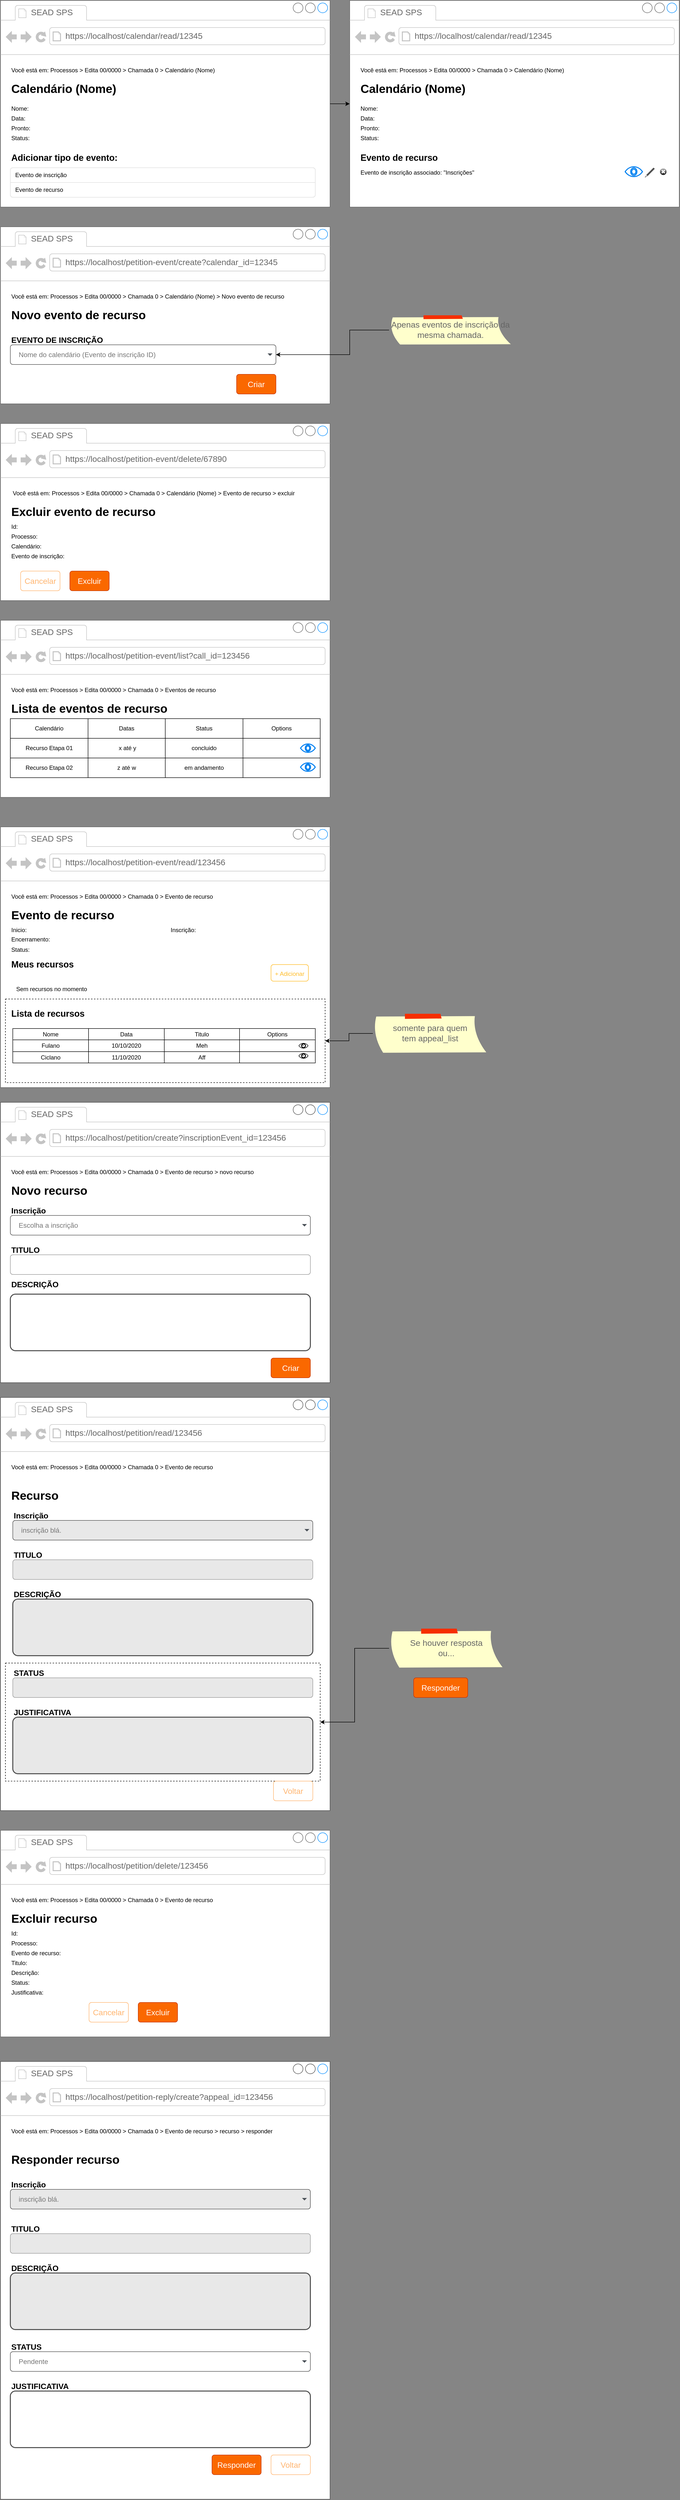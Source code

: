 <mxfile version="14.2.4" type="embed">
    <diagram id="xaqu7M64llhmUzALU_Qg" name="Page-1">
        <mxGraphModel dx="1352" dy="781" grid="1" gridSize="10" guides="1" tooltips="1" connect="1" arrows="1" fold="1" page="1" pageScale="1" pageWidth="827" pageHeight="1169" background="#858585" math="0" shadow="0">
            <root>
                <mxCell id="0"/>
                <mxCell id="1" parent="0"/>
                <mxCell id="K-W6jXl_5-GQBgab59d4-2" value="" style="strokeWidth=1;shadow=0;dashed=0;align=center;html=1;shape=mxgraph.mockup.containers.browserWindow;rSize=0;strokeColor=#666666;strokeColor2=#008cff;strokeColor3=#c4c4c4;mainText=,;recursiveResize=0;" parent="1" vertex="1">
                    <mxGeometry x="70" y="40" width="670" height="420" as="geometry"/>
                </mxCell>
                <mxCell id="K-W6jXl_5-GQBgab59d4-3" value="SEAD SPS" style="strokeWidth=1;shadow=0;dashed=0;align=center;html=1;shape=mxgraph.mockup.containers.anchor;fontSize=17;fontColor=#666666;align=left;" parent="K-W6jXl_5-GQBgab59d4-2" vertex="1">
                    <mxGeometry x="60" y="12" width="110" height="26" as="geometry"/>
                </mxCell>
                <mxCell id="K-W6jXl_5-GQBgab59d4-4" value="https://localhost/calendar/read/12345" style="strokeWidth=1;shadow=0;dashed=0;align=center;html=1;shape=mxgraph.mockup.containers.anchor;rSize=0;fontSize=17;fontColor=#666666;align=left;" parent="K-W6jXl_5-GQBgab59d4-2" vertex="1">
                    <mxGeometry x="130" y="60" width="250" height="26" as="geometry"/>
                </mxCell>
                <UserObject label="Você está em: Processos &amp;gt; Edita 00/0000 &amp;gt; Chamada 0 &amp;gt; Calendário (Nome)" placeholders="1" name="Variable" id="K-W6jXl_5-GQBgab59d4-27">
                    <mxCell style="text;html=1;strokeColor=none;fillColor=none;align=left;verticalAlign=middle;whiteSpace=wrap;overflow=hidden;" parent="K-W6jXl_5-GQBgab59d4-2" vertex="1">
                        <mxGeometry x="20" y="132" width="530" height="20" as="geometry"/>
                    </mxCell>
                </UserObject>
                <mxCell id="K-W6jXl_5-GQBgab59d4-28" style="edgeStyle=orthogonalEdgeStyle;rounded=0;orthogonalLoop=1;jettySize=auto;html=1;exitX=0.5;exitY=1;exitDx=0;exitDy=0;" parent="K-W6jXl_5-GQBgab59d4-2" source="K-W6jXl_5-GQBgab59d4-27" target="K-W6jXl_5-GQBgab59d4-27" edge="1">
                    <mxGeometry relative="1" as="geometry"/>
                </mxCell>
                <mxCell id="K-W6jXl_5-GQBgab59d4-33" value="Calendário (Nome)" style="text;strokeColor=none;fillColor=none;html=1;fontSize=24;fontStyle=1;verticalAlign=middle;align=left;" parent="K-W6jXl_5-GQBgab59d4-2" vertex="1">
                    <mxGeometry x="20" y="160" width="100" height="40" as="geometry"/>
                </mxCell>
                <mxCell id="K-W6jXl_5-GQBgab59d4-34" value="" style="group" parent="K-W6jXl_5-GQBgab59d4-2" vertex="1" connectable="0">
                    <mxGeometry x="20" y="210" width="530" height="80" as="geometry"/>
                </mxCell>
                <UserObject label="Nome:" placeholders="1" name="Variable" id="K-W6jXl_5-GQBgab59d4-29">
                    <mxCell style="text;html=1;strokeColor=none;fillColor=none;align=left;verticalAlign=middle;whiteSpace=wrap;overflow=hidden;" parent="K-W6jXl_5-GQBgab59d4-34" vertex="1">
                        <mxGeometry width="530" height="20" as="geometry"/>
                    </mxCell>
                </UserObject>
                <UserObject label="Data:" placeholders="1" name="Variable" id="K-W6jXl_5-GQBgab59d4-30">
                    <mxCell style="text;html=1;strokeColor=none;fillColor=none;align=left;verticalAlign=middle;whiteSpace=wrap;overflow=hidden;" parent="K-W6jXl_5-GQBgab59d4-34" vertex="1">
                        <mxGeometry y="20" width="530" height="20" as="geometry"/>
                    </mxCell>
                </UserObject>
                <UserObject label="Pronto:" placeholders="1" name="Variable" id="K-W6jXl_5-GQBgab59d4-31">
                    <mxCell style="text;html=1;strokeColor=none;fillColor=none;align=left;verticalAlign=middle;whiteSpace=wrap;overflow=hidden;" parent="K-W6jXl_5-GQBgab59d4-34" vertex="1">
                        <mxGeometry y="40" width="530" height="20" as="geometry"/>
                    </mxCell>
                </UserObject>
                <UserObject label="Status:" placeholders="1" name="Variable" id="K-W6jXl_5-GQBgab59d4-32">
                    <mxCell style="text;html=1;strokeColor=none;fillColor=none;align=left;verticalAlign=middle;whiteSpace=wrap;overflow=hidden;" parent="K-W6jXl_5-GQBgab59d4-34" vertex="1">
                        <mxGeometry y="60" width="530" height="20" as="geometry"/>
                    </mxCell>
                </UserObject>
                <mxCell id="K-W6jXl_5-GQBgab59d4-35" value="Adicionar tipo de evento:" style="text;strokeColor=none;fillColor=none;html=1;fontSize=18;fontStyle=1;verticalAlign=middle;align=left;" parent="K-W6jXl_5-GQBgab59d4-2" vertex="1">
                    <mxGeometry x="20" y="300" width="100" height="40" as="geometry"/>
                </mxCell>
                <mxCell id="K-W6jXl_5-GQBgab59d4-36" value="" style="html=1;shadow=0;dashed=0;shape=mxgraph.bootstrap.rrect;rSize=5;strokeColor=#DFDFDF;html=1;whiteSpace=wrap;fillColor=#FFFFFF;fontColor=#000000;align=left;" parent="K-W6jXl_5-GQBgab59d4-2" vertex="1">
                    <mxGeometry x="20" y="340" width="620" height="60" as="geometry"/>
                </mxCell>
                <mxCell id="K-W6jXl_5-GQBgab59d4-37" value="Evento de inscrição" style="strokeColor=inherit;fillColor=inherit;gradientColor=inherit;fontColor=inherit;html=1;shadow=0;dashed=0;shape=mxgraph.bootstrap.topButton;rSize=5;perimeter=none;whiteSpace=wrap;resizeWidth=1;align=left;spacing=10;" parent="K-W6jXl_5-GQBgab59d4-36" vertex="1">
                    <mxGeometry width="620" height="30" relative="1" as="geometry"/>
                </mxCell>
                <mxCell id="K-W6jXl_5-GQBgab59d4-39" value="Evento de recurso" style="strokeColor=inherit;fillColor=inherit;gradientColor=inherit;fontColor=inherit;html=1;shadow=0;dashed=0;shape=mxgraph.bootstrap.bottomButton;rSize=5;perimeter=none;whiteSpace=wrap;resizeWidth=1;resizeHeight=0;align=left;spacing=10;" parent="K-W6jXl_5-GQBgab59d4-36" vertex="1">
                    <mxGeometry y="1" width="620" height="30" relative="1" as="geometry">
                        <mxPoint y="-30" as="offset"/>
                    </mxGeometry>
                </mxCell>
                <mxCell id="K-W6jXl_5-GQBgab59d4-40" value="" style="strokeWidth=1;shadow=0;dashed=0;align=center;html=1;shape=mxgraph.mockup.containers.browserWindow;rSize=0;strokeColor=#666666;strokeColor2=#008cff;strokeColor3=#c4c4c4;mainText=,;recursiveResize=0;" parent="1" vertex="1">
                    <mxGeometry x="70" y="500" width="670" height="360" as="geometry"/>
                </mxCell>
                <mxCell id="K-W6jXl_5-GQBgab59d4-41" value="SEAD SPS" style="strokeWidth=1;shadow=0;dashed=0;align=center;html=1;shape=mxgraph.mockup.containers.anchor;fontSize=17;fontColor=#666666;align=left;" parent="K-W6jXl_5-GQBgab59d4-40" vertex="1">
                    <mxGeometry x="60" y="12" width="110" height="26" as="geometry"/>
                </mxCell>
                <mxCell id="K-W6jXl_5-GQBgab59d4-42" value="https://localhost/petition-event/create?calendar_id=12345" style="strokeWidth=1;shadow=0;dashed=0;align=center;html=1;shape=mxgraph.mockup.containers.anchor;rSize=0;fontSize=17;fontColor=#666666;align=left;" parent="K-W6jXl_5-GQBgab59d4-40" vertex="1">
                    <mxGeometry x="130" y="60" width="250" height="26" as="geometry"/>
                </mxCell>
                <UserObject label="Você está em: Processos &amp;gt; Edita 00/0000 &amp;gt; Chamada 0 &amp;gt; Calendário (Nome) &amp;gt; Novo evento de recurso" placeholders="1" name="Variable" id="K-W6jXl_5-GQBgab59d4-43">
                    <mxCell style="text;html=1;strokeColor=none;fillColor=none;align=left;verticalAlign=middle;whiteSpace=wrap;overflow=hidden;" parent="K-W6jXl_5-GQBgab59d4-40" vertex="1">
                        <mxGeometry x="20" y="132" width="570" height="20" as="geometry"/>
                    </mxCell>
                </UserObject>
                <mxCell id="K-W6jXl_5-GQBgab59d4-44" style="edgeStyle=orthogonalEdgeStyle;rounded=0;orthogonalLoop=1;jettySize=auto;html=1;exitX=0.5;exitY=1;exitDx=0;exitDy=0;" parent="K-W6jXl_5-GQBgab59d4-40" source="K-W6jXl_5-GQBgab59d4-43" target="K-W6jXl_5-GQBgab59d4-43" edge="1">
                    <mxGeometry relative="1" as="geometry"/>
                </mxCell>
                <mxCell id="K-W6jXl_5-GQBgab59d4-45" value="Novo evento de recurso" style="text;strokeColor=none;fillColor=none;html=1;fontSize=24;fontStyle=1;verticalAlign=middle;align=left;" parent="K-W6jXl_5-GQBgab59d4-40" vertex="1">
                    <mxGeometry x="20" y="160" width="100" height="40" as="geometry"/>
                </mxCell>
                <mxCell id="K-W6jXl_5-GQBgab59d4-57" value="Nome do calendário (Evento de inscrição ID)" style="html=1;shadow=0;dashed=0;shape=mxgraph.bootstrap.rrect;rSize=5;strokeColor=#505050;strokeWidth=1;fillColor=#ffffff;fontColor=#777777;whiteSpace=wrap;align=left;verticalAlign=middle;fontStyle=0;fontSize=14;spacingRight=0;spacing=17;" parent="K-W6jXl_5-GQBgab59d4-40" vertex="1">
                    <mxGeometry x="20" y="240" width="540" height="40" as="geometry"/>
                </mxCell>
                <mxCell id="K-W6jXl_5-GQBgab59d4-58" value="" style="shape=triangle;direction=south;fillColor=#495057;strokeColor=none;perimeter=none;" parent="K-W6jXl_5-GQBgab59d4-57" vertex="1">
                    <mxGeometry x="1" y="0.5" width="10" height="5" relative="1" as="geometry">
                        <mxPoint x="-17" y="-2.5" as="offset"/>
                    </mxGeometry>
                </mxCell>
                <mxCell id="K-W6jXl_5-GQBgab59d4-61" value="EVENTO DE INSCRIÇÃO" style="text;strokeColor=none;fillColor=none;html=1;fontSize=16;fontStyle=1;verticalAlign=middle;align=left;" parent="K-W6jXl_5-GQBgab59d4-40" vertex="1">
                    <mxGeometry x="20" y="210" width="100" height="40" as="geometry"/>
                </mxCell>
                <mxCell id="K-W6jXl_5-GQBgab59d4-62" value="Criar" style="html=1;shadow=0;dashed=0;shape=mxgraph.bootstrap.rrect;rSize=5;strokeColor=#C73500;strokeWidth=1;fillColor=#fa6800;fontColor=#ffffff;whiteSpace=wrap;align=center;verticalAlign=middle;spacingLeft=0;fontStyle=0;fontSize=16;spacing=5;" parent="K-W6jXl_5-GQBgab59d4-40" vertex="1">
                    <mxGeometry x="480" y="300" width="80" height="40" as="geometry"/>
                </mxCell>
                <mxCell id="K-W6jXl_5-GQBgab59d4-63" value="" style="strokeWidth=1;shadow=0;dashed=0;align=center;html=1;shape=mxgraph.mockup.containers.browserWindow;rSize=0;strokeColor=#666666;strokeColor2=#008cff;strokeColor3=#c4c4c4;mainText=,;recursiveResize=0;" parent="1" vertex="1">
                    <mxGeometry x="70" y="900" width="670" height="360" as="geometry"/>
                </mxCell>
                <mxCell id="K-W6jXl_5-GQBgab59d4-64" value="SEAD SPS" style="strokeWidth=1;shadow=0;dashed=0;align=center;html=1;shape=mxgraph.mockup.containers.anchor;fontSize=17;fontColor=#666666;align=left;" parent="K-W6jXl_5-GQBgab59d4-63" vertex="1">
                    <mxGeometry x="60" y="12" width="110" height="26" as="geometry"/>
                </mxCell>
                <mxCell id="K-W6jXl_5-GQBgab59d4-65" value="https://localhost/petition-event/delete/67890" style="strokeWidth=1;shadow=0;dashed=0;align=center;html=1;shape=mxgraph.mockup.containers.anchor;rSize=0;fontSize=17;fontColor=#666666;align=left;" parent="K-W6jXl_5-GQBgab59d4-63" vertex="1">
                    <mxGeometry x="130" y="60" width="250" height="26" as="geometry"/>
                </mxCell>
                <UserObject label="Você está em: Processos &amp;gt; Edita 00/0000 &amp;gt; Chamada 0 &amp;gt; Calendário (Nome) &amp;gt; Evento de recurso &amp;gt; excluir" placeholders="1" name="Variable" id="K-W6jXl_5-GQBgab59d4-66">
                    <mxCell style="text;html=1;strokeColor=none;fillColor=none;align=left;verticalAlign=middle;whiteSpace=wrap;overflow=hidden;" parent="K-W6jXl_5-GQBgab59d4-63" vertex="1">
                        <mxGeometry x="23" y="132" width="597" height="20" as="geometry"/>
                    </mxCell>
                </UserObject>
                <mxCell id="K-W6jXl_5-GQBgab59d4-67" style="edgeStyle=orthogonalEdgeStyle;rounded=0;orthogonalLoop=1;jettySize=auto;html=1;exitX=0.5;exitY=1;exitDx=0;exitDy=0;" parent="K-W6jXl_5-GQBgab59d4-63" source="K-W6jXl_5-GQBgab59d4-66" target="K-W6jXl_5-GQBgab59d4-66" edge="1">
                    <mxGeometry relative="1" as="geometry"/>
                </mxCell>
                <mxCell id="K-W6jXl_5-GQBgab59d4-68" value="Excluir evento de recurso" style="text;strokeColor=none;fillColor=none;html=1;fontSize=24;fontStyle=1;verticalAlign=middle;align=left;" parent="K-W6jXl_5-GQBgab59d4-63" vertex="1">
                    <mxGeometry x="20" y="160" width="100" height="40" as="geometry"/>
                </mxCell>
                <mxCell id="K-W6jXl_5-GQBgab59d4-72" value="Excluir" style="html=1;shadow=0;dashed=0;shape=mxgraph.bootstrap.rrect;rSize=5;strokeColor=#C73500;strokeWidth=1;fillColor=#fa6800;fontColor=#ffffff;whiteSpace=wrap;align=center;verticalAlign=middle;spacingLeft=0;fontStyle=0;fontSize=16;spacing=5;" parent="K-W6jXl_5-GQBgab59d4-63" vertex="1">
                    <mxGeometry x="141" y="300" width="80" height="40" as="geometry"/>
                </mxCell>
                <mxCell id="YiHwfi0G9mCTUkcACJLo-1" value="" style="group" parent="K-W6jXl_5-GQBgab59d4-63" vertex="1" connectable="0">
                    <mxGeometry x="20" y="200" width="530" height="80" as="geometry"/>
                </mxCell>
                <UserObject label="Id:" placeholders="1" name="Variable" id="YiHwfi0G9mCTUkcACJLo-2">
                    <mxCell style="text;html=1;strokeColor=none;fillColor=none;align=left;verticalAlign=middle;whiteSpace=wrap;overflow=hidden;" parent="YiHwfi0G9mCTUkcACJLo-1" vertex="1">
                        <mxGeometry width="530" height="20" as="geometry"/>
                    </mxCell>
                </UserObject>
                <UserObject label="Processo:" placeholders="1" name="Variable" id="YiHwfi0G9mCTUkcACJLo-3">
                    <mxCell style="text;html=1;strokeColor=none;fillColor=none;align=left;verticalAlign=middle;whiteSpace=wrap;overflow=hidden;" parent="YiHwfi0G9mCTUkcACJLo-1" vertex="1">
                        <mxGeometry y="20" width="530" height="20" as="geometry"/>
                    </mxCell>
                </UserObject>
                <UserObject label="Calendário:" placeholders="1" name="Variable" id="YiHwfi0G9mCTUkcACJLo-4">
                    <mxCell style="text;html=1;strokeColor=none;fillColor=none;align=left;verticalAlign=middle;whiteSpace=wrap;overflow=hidden;" parent="YiHwfi0G9mCTUkcACJLo-1" vertex="1">
                        <mxGeometry y="40" width="530" height="20" as="geometry"/>
                    </mxCell>
                </UserObject>
                <UserObject label="Evento de inscrição:" placeholders="1" name="Variable" id="YiHwfi0G9mCTUkcACJLo-5">
                    <mxCell style="text;html=1;strokeColor=none;fillColor=none;align=left;verticalAlign=middle;whiteSpace=wrap;overflow=hidden;" parent="YiHwfi0G9mCTUkcACJLo-1" vertex="1">
                        <mxGeometry y="60" width="530" height="20" as="geometry"/>
                    </mxCell>
                </UserObject>
                <mxCell id="YiHwfi0G9mCTUkcACJLo-7" value="&lt;font color=&quot;#ffb570&quot;&gt;Cancelar&lt;/font&gt;" style="html=1;shadow=0;dashed=0;shape=mxgraph.bootstrap.rrect;rSize=5;strokeWidth=1;fillColor=none;fontColor=#DB2843;whiteSpace=wrap;align=center;verticalAlign=middle;spacingLeft=0;fontStyle=0;fontSize=16;spacing=5;strokeColor=#FFB570;" parent="K-W6jXl_5-GQBgab59d4-63" vertex="1">
                    <mxGeometry x="41" y="300" width="80" height="40" as="geometry"/>
                </mxCell>
                <mxCell id="YiHwfi0G9mCTUkcACJLo-8" value="" style="strokeWidth=1;shadow=0;dashed=0;align=center;html=1;shape=mxgraph.mockup.containers.browserWindow;rSize=0;strokeColor=#666666;strokeColor2=#008cff;strokeColor3=#c4c4c4;mainText=,;recursiveResize=0;" parent="1" vertex="1">
                    <mxGeometry x="70" y="1300" width="670" height="360" as="geometry"/>
                </mxCell>
                <mxCell id="YiHwfi0G9mCTUkcACJLo-9" value="SEAD SPS" style="strokeWidth=1;shadow=0;dashed=0;align=center;html=1;shape=mxgraph.mockup.containers.anchor;fontSize=17;fontColor=#666666;align=left;" parent="YiHwfi0G9mCTUkcACJLo-8" vertex="1">
                    <mxGeometry x="60" y="12" width="110" height="26" as="geometry"/>
                </mxCell>
                <mxCell id="YiHwfi0G9mCTUkcACJLo-10" value="https://localhost/petition-event/list?call_id=123456" style="strokeWidth=1;shadow=0;dashed=0;align=center;html=1;shape=mxgraph.mockup.containers.anchor;rSize=0;fontSize=17;fontColor=#666666;align=left;" parent="YiHwfi0G9mCTUkcACJLo-8" vertex="1">
                    <mxGeometry x="130" y="60" width="250" height="26" as="geometry"/>
                </mxCell>
                <UserObject label="Você está em: Processos &amp;gt; Edita 00/0000 &amp;gt; Chamada 0 &amp;gt; Eventos de recurso" placeholders="1" name="Variable" id="YiHwfi0G9mCTUkcACJLo-11">
                    <mxCell style="text;html=1;strokeColor=none;fillColor=none;align=left;verticalAlign=middle;whiteSpace=wrap;overflow=hidden;" parent="YiHwfi0G9mCTUkcACJLo-8" vertex="1">
                        <mxGeometry x="20" y="132" width="530" height="20" as="geometry"/>
                    </mxCell>
                </UserObject>
                <mxCell id="YiHwfi0G9mCTUkcACJLo-12" style="edgeStyle=orthogonalEdgeStyle;rounded=0;orthogonalLoop=1;jettySize=auto;html=1;exitX=0.5;exitY=1;exitDx=0;exitDy=0;" parent="YiHwfi0G9mCTUkcACJLo-8" source="YiHwfi0G9mCTUkcACJLo-11" target="YiHwfi0G9mCTUkcACJLo-11" edge="1">
                    <mxGeometry relative="1" as="geometry"/>
                </mxCell>
                <mxCell id="YiHwfi0G9mCTUkcACJLo-13" value="Lista de eventos de recurso" style="text;strokeColor=none;fillColor=none;html=1;fontSize=24;fontStyle=1;verticalAlign=middle;align=left;" parent="YiHwfi0G9mCTUkcACJLo-8" vertex="1">
                    <mxGeometry x="20" y="160" width="100" height="40" as="geometry"/>
                </mxCell>
                <mxCell id="XxeCC5pC4PV6zOJk-9q2-3" value="" style="shape=table;html=1;whiteSpace=wrap;startSize=0;container=1;collapsible=0;childLayout=tableLayout;rounded=0;" parent="YiHwfi0G9mCTUkcACJLo-8" vertex="1">
                    <mxGeometry x="20" y="200" width="630" height="120" as="geometry"/>
                </mxCell>
                <mxCell id="XxeCC5pC4PV6zOJk-9q2-4" value="" style="shape=partialRectangle;html=1;whiteSpace=wrap;collapsible=0;dropTarget=0;pointerEvents=0;fillColor=none;top=0;left=0;bottom=0;right=0;points=[[0,0.5],[1,0.5]];portConstraint=eastwest;" parent="XxeCC5pC4PV6zOJk-9q2-3" vertex="1">
                    <mxGeometry width="630" height="40" as="geometry"/>
                </mxCell>
                <mxCell id="XxeCC5pC4PV6zOJk-9q2-5" value="Calendário" style="shape=partialRectangle;html=1;whiteSpace=wrap;connectable=0;fillColor=none;top=0;left=0;bottom=0;right=0;overflow=hidden;" parent="XxeCC5pC4PV6zOJk-9q2-4" vertex="1">
                    <mxGeometry width="158" height="40" as="geometry"/>
                </mxCell>
                <mxCell id="XxeCC5pC4PV6zOJk-9q2-6" value="Datas" style="shape=partialRectangle;html=1;whiteSpace=wrap;connectable=0;fillColor=none;top=0;left=0;bottom=0;right=0;overflow=hidden;" parent="XxeCC5pC4PV6zOJk-9q2-4" vertex="1">
                    <mxGeometry x="158" width="157" height="40" as="geometry"/>
                </mxCell>
                <mxCell id="XxeCC5pC4PV6zOJk-9q2-7" value="Status" style="shape=partialRectangle;html=1;whiteSpace=wrap;connectable=0;fillColor=none;top=0;left=0;bottom=0;right=0;overflow=hidden;" parent="XxeCC5pC4PV6zOJk-9q2-4" vertex="1">
                    <mxGeometry x="315" width="158" height="40" as="geometry"/>
                </mxCell>
                <mxCell id="XxeCC5pC4PV6zOJk-9q2-16" value="Options" style="shape=partialRectangle;html=1;whiteSpace=wrap;connectable=0;fillColor=none;top=0;left=0;bottom=0;right=0;overflow=hidden;" parent="XxeCC5pC4PV6zOJk-9q2-4" vertex="1">
                    <mxGeometry x="473" width="157" height="40" as="geometry"/>
                </mxCell>
                <mxCell id="XxeCC5pC4PV6zOJk-9q2-8" value="" style="shape=partialRectangle;html=1;whiteSpace=wrap;collapsible=0;dropTarget=0;pointerEvents=0;fillColor=none;top=0;left=0;bottom=0;right=0;points=[[0,0.5],[1,0.5]];portConstraint=eastwest;" parent="XxeCC5pC4PV6zOJk-9q2-3" vertex="1">
                    <mxGeometry y="40" width="630" height="40" as="geometry"/>
                </mxCell>
                <mxCell id="XxeCC5pC4PV6zOJk-9q2-9" value="Recurso Etapa 01" style="shape=partialRectangle;html=1;whiteSpace=wrap;connectable=0;fillColor=none;top=0;left=0;bottom=0;right=0;overflow=hidden;" parent="XxeCC5pC4PV6zOJk-9q2-8" vertex="1">
                    <mxGeometry width="158" height="40" as="geometry"/>
                </mxCell>
                <mxCell id="XxeCC5pC4PV6zOJk-9q2-10" value="&amp;nbsp;x até y" style="shape=partialRectangle;html=1;whiteSpace=wrap;connectable=0;fillColor=none;top=0;left=0;bottom=0;right=0;overflow=hidden;" parent="XxeCC5pC4PV6zOJk-9q2-8" vertex="1">
                    <mxGeometry x="158" width="157" height="40" as="geometry"/>
                </mxCell>
                <mxCell id="XxeCC5pC4PV6zOJk-9q2-11" value="concluido" style="shape=partialRectangle;html=1;whiteSpace=wrap;connectable=0;fillColor=none;top=0;left=0;bottom=0;right=0;overflow=hidden;" parent="XxeCC5pC4PV6zOJk-9q2-8" vertex="1">
                    <mxGeometry x="315" width="158" height="40" as="geometry"/>
                </mxCell>
                <mxCell id="XxeCC5pC4PV6zOJk-9q2-17" style="shape=partialRectangle;html=1;whiteSpace=wrap;connectable=0;fillColor=none;top=0;left=0;bottom=0;right=0;overflow=hidden;" parent="XxeCC5pC4PV6zOJk-9q2-8" vertex="1">
                    <mxGeometry x="473" width="157" height="40" as="geometry"/>
                </mxCell>
                <mxCell id="XxeCC5pC4PV6zOJk-9q2-12" value="" style="shape=partialRectangle;html=1;whiteSpace=wrap;collapsible=0;dropTarget=0;pointerEvents=0;fillColor=none;top=0;left=0;bottom=0;right=0;points=[[0,0.5],[1,0.5]];portConstraint=eastwest;" parent="XxeCC5pC4PV6zOJk-9q2-3" vertex="1">
                    <mxGeometry y="80" width="630" height="40" as="geometry"/>
                </mxCell>
                <mxCell id="XxeCC5pC4PV6zOJk-9q2-13" value="Recurso Etapa 02" style="shape=partialRectangle;html=1;whiteSpace=wrap;connectable=0;fillColor=none;top=0;left=0;bottom=0;right=0;overflow=hidden;" parent="XxeCC5pC4PV6zOJk-9q2-12" vertex="1">
                    <mxGeometry width="158" height="40" as="geometry"/>
                </mxCell>
                <mxCell id="XxeCC5pC4PV6zOJk-9q2-14" value="z até w" style="shape=partialRectangle;html=1;whiteSpace=wrap;connectable=0;fillColor=none;top=0;left=0;bottom=0;right=0;overflow=hidden;" parent="XxeCC5pC4PV6zOJk-9q2-12" vertex="1">
                    <mxGeometry x="158" width="157" height="40" as="geometry"/>
                </mxCell>
                <mxCell id="XxeCC5pC4PV6zOJk-9q2-15" value="em andamento" style="shape=partialRectangle;html=1;whiteSpace=wrap;connectable=0;fillColor=none;top=0;left=0;bottom=0;right=0;overflow=hidden;" parent="XxeCC5pC4PV6zOJk-9q2-12" vertex="1">
                    <mxGeometry x="315" width="158" height="40" as="geometry"/>
                </mxCell>
                <mxCell id="XxeCC5pC4PV6zOJk-9q2-18" style="shape=partialRectangle;html=1;whiteSpace=wrap;connectable=0;fillColor=none;top=0;left=0;bottom=0;right=0;overflow=hidden;" parent="XxeCC5pC4PV6zOJk-9q2-12" vertex="1">
                    <mxGeometry x="473" width="157" height="40" as="geometry"/>
                </mxCell>
                <mxCell id="XxeCC5pC4PV6zOJk-9q2-23" value="" style="html=1;verticalLabelPosition=bottom;align=center;labelBackgroundColor=#ffffff;verticalAlign=top;strokeWidth=2;strokeColor=#0080F0;shadow=0;dashed=0;shape=mxgraph.ios7.icons.eye;rounded=0;" parent="YiHwfi0G9mCTUkcACJLo-8" vertex="1">
                    <mxGeometry x="610" y="251.47" width="30" height="17.05" as="geometry"/>
                </mxCell>
                <mxCell id="XxeCC5pC4PV6zOJk-9q2-25" value="" style="html=1;verticalLabelPosition=bottom;align=center;labelBackgroundColor=#ffffff;verticalAlign=top;strokeWidth=2;strokeColor=#0080F0;shadow=0;dashed=0;shape=mxgraph.ios7.icons.eye;rounded=0;" parent="YiHwfi0G9mCTUkcACJLo-8" vertex="1">
                    <mxGeometry x="610" y="290" width="30" height="17.05" as="geometry"/>
                </mxCell>
                <mxCell id="YiHwfi0G9mCTUkcACJLo-21" value="" style="strokeWidth=1;shadow=0;dashed=0;align=center;html=1;shape=mxgraph.mockup.containers.browserWindow;rSize=0;strokeColor=#666666;strokeColor2=#008cff;strokeColor3=#c4c4c4;mainText=,;recursiveResize=0;" parent="1" vertex="1">
                    <mxGeometry x="70" y="1720" width="670" height="530" as="geometry"/>
                </mxCell>
                <mxCell id="YiHwfi0G9mCTUkcACJLo-22" value="SEAD SPS" style="strokeWidth=1;shadow=0;dashed=0;align=center;html=1;shape=mxgraph.mockup.containers.anchor;fontSize=17;fontColor=#666666;align=left;" parent="YiHwfi0G9mCTUkcACJLo-21" vertex="1">
                    <mxGeometry x="60" y="12" width="110" height="26" as="geometry"/>
                </mxCell>
                <mxCell id="YiHwfi0G9mCTUkcACJLo-23" value="https://localhost/petition-event/read/123456" style="strokeWidth=1;shadow=0;dashed=0;align=center;html=1;shape=mxgraph.mockup.containers.anchor;rSize=0;fontSize=17;fontColor=#666666;align=left;" parent="YiHwfi0G9mCTUkcACJLo-21" vertex="1">
                    <mxGeometry x="130" y="60" width="250" height="26" as="geometry"/>
                </mxCell>
                <UserObject label="Você está em: Processos &amp;gt; Edita 00/0000 &amp;gt; Chamada 0 &amp;gt; Evento de recurso" placeholders="1" name="Variable" id="YiHwfi0G9mCTUkcACJLo-24">
                    <mxCell style="text;html=1;strokeColor=none;fillColor=none;align=left;verticalAlign=middle;whiteSpace=wrap;overflow=hidden;" parent="YiHwfi0G9mCTUkcACJLo-21" vertex="1">
                        <mxGeometry x="20" y="132" width="530" height="20" as="geometry"/>
                    </mxCell>
                </UserObject>
                <mxCell id="YiHwfi0G9mCTUkcACJLo-25" style="edgeStyle=orthogonalEdgeStyle;rounded=0;orthogonalLoop=1;jettySize=auto;html=1;exitX=0.5;exitY=1;exitDx=0;exitDy=0;" parent="YiHwfi0G9mCTUkcACJLo-21" source="YiHwfi0G9mCTUkcACJLo-24" target="YiHwfi0G9mCTUkcACJLo-24" edge="1">
                    <mxGeometry relative="1" as="geometry"/>
                </mxCell>
                <mxCell id="YiHwfi0G9mCTUkcACJLo-26" value="Evento de recurso" style="text;strokeColor=none;fillColor=none;html=1;fontSize=24;fontStyle=1;verticalAlign=middle;align=left;" parent="YiHwfi0G9mCTUkcACJLo-21" vertex="1">
                    <mxGeometry x="20" y="160" width="100" height="40" as="geometry"/>
                </mxCell>
                <mxCell id="XxeCC5pC4PV6zOJk-9q2-44" value="" style="group" parent="YiHwfi0G9mCTUkcACJLo-21" vertex="1" connectable="0">
                    <mxGeometry x="20" y="200" width="310" height="80" as="geometry"/>
                </mxCell>
                <UserObject label="Inicio:" placeholders="1" name="Variable" id="XxeCC5pC4PV6zOJk-9q2-45">
                    <mxCell style="text;html=1;strokeColor=none;fillColor=none;align=left;verticalAlign=middle;whiteSpace=wrap;overflow=hidden;" parent="XxeCC5pC4PV6zOJk-9q2-44" vertex="1">
                        <mxGeometry width="310" height="20" as="geometry"/>
                    </mxCell>
                </UserObject>
                <UserObject label="Encerramento:" placeholders="1" name="Variable" id="XxeCC5pC4PV6zOJk-9q2-46">
                    <mxCell style="text;html=1;strokeColor=none;fillColor=none;align=left;verticalAlign=middle;whiteSpace=wrap;overflow=hidden;" parent="XxeCC5pC4PV6zOJk-9q2-44" vertex="1">
                        <mxGeometry y="19" width="310" height="20" as="geometry"/>
                    </mxCell>
                </UserObject>
                <UserObject label="Status:" placeholders="1" name="Variable" id="XxeCC5pC4PV6zOJk-9q2-47">
                    <mxCell style="text;html=1;strokeColor=none;fillColor=none;align=left;verticalAlign=middle;whiteSpace=wrap;overflow=hidden;" parent="XxeCC5pC4PV6zOJk-9q2-44" vertex="1">
                        <mxGeometry y="40" width="310" height="20" as="geometry"/>
                    </mxCell>
                </UserObject>
                <mxCell id="XxeCC5pC4PV6zOJk-9q2-49" value="" style="group" parent="YiHwfi0G9mCTUkcACJLo-21" vertex="1" connectable="0">
                    <mxGeometry x="344" y="200" width="310" height="80" as="geometry"/>
                </mxCell>
                <UserObject label="Inscrição:" placeholders="1" name="Variable" id="XxeCC5pC4PV6zOJk-9q2-50">
                    <mxCell style="text;html=1;strokeColor=none;fillColor=none;align=left;verticalAlign=middle;whiteSpace=wrap;overflow=hidden;" parent="XxeCC5pC4PV6zOJk-9q2-49" vertex="1">
                        <mxGeometry width="310" height="20" as="geometry"/>
                    </mxCell>
                </UserObject>
                <mxCell id="XxeCC5pC4PV6zOJk-9q2-53" value="Meus recursos" style="text;strokeColor=none;fillColor=none;html=1;fontSize=18;fontStyle=1;verticalAlign=middle;align=left;" parent="YiHwfi0G9mCTUkcACJLo-21" vertex="1">
                    <mxGeometry x="20" y="260" width="100" height="40" as="geometry"/>
                </mxCell>
                <mxCell id="XxeCC5pC4PV6zOJk-9q2-54" value="Lista de recursos" style="text;strokeColor=none;fillColor=none;html=1;fontSize=18;fontStyle=1;verticalAlign=middle;align=left;" parent="YiHwfi0G9mCTUkcACJLo-21" vertex="1">
                    <mxGeometry x="20" y="360" width="100" height="40" as="geometry"/>
                </mxCell>
                <mxCell id="XxeCC5pC4PV6zOJk-9q2-55" value="&lt;font style=&quot;font-size: 12px&quot;&gt;+ Adicionar&lt;/font&gt;" style="html=1;shadow=0;dashed=0;shape=mxgraph.bootstrap.rrect;rSize=5;strokeColor=#FFBC26;strokeWidth=1;fillColor=none;fontColor=#FFBC26;whiteSpace=wrap;align=center;verticalAlign=middle;spacingLeft=0;fontStyle=0;fontSize=16;spacing=5;rounded=0;aspect=fixed;" parent="YiHwfi0G9mCTUkcACJLo-21" vertex="1">
                    <mxGeometry x="550" y="280" width="76" height="33.77" as="geometry"/>
                </mxCell>
                <UserObject label="Sem recursos no momento" placeholders="1" name="Variable" id="XxeCC5pC4PV6zOJk-9q2-74">
                    <mxCell style="text;html=1;strokeColor=none;fillColor=none;align=left;verticalAlign=middle;whiteSpace=wrap;overflow=hidden;" parent="YiHwfi0G9mCTUkcACJLo-21" vertex="1">
                        <mxGeometry x="30" y="320" width="530" height="20" as="geometry"/>
                    </mxCell>
                </UserObject>
                <mxCell id="XxeCC5pC4PV6zOJk-9q2-76" value="" style="rounded=0;whiteSpace=wrap;html=1;fillColor=none;dashed=1;" parent="YiHwfi0G9mCTUkcACJLo-21" vertex="1">
                    <mxGeometry x="10" y="350" width="650" height="170" as="geometry"/>
                </mxCell>
                <mxCell id="XxeCC5pC4PV6zOJk-9q2-80" value="" style="shape=table;html=1;whiteSpace=wrap;startSize=0;container=1;collapsible=0;childLayout=tableLayout;rounded=0;fillColor=none;align=left;" parent="YiHwfi0G9mCTUkcACJLo-21" vertex="1">
                    <mxGeometry x="25" y="410" width="615" height="70" as="geometry"/>
                </mxCell>
                <mxCell id="XxeCC5pC4PV6zOJk-9q2-81" value="" style="shape=partialRectangle;html=1;whiteSpace=wrap;collapsible=0;dropTarget=0;pointerEvents=0;fillColor=none;top=0;left=0;bottom=0;right=0;points=[[0,0.5],[1,0.5]];portConstraint=eastwest;" parent="XxeCC5pC4PV6zOJk-9q2-80" vertex="1">
                    <mxGeometry width="615" height="23" as="geometry"/>
                </mxCell>
                <mxCell id="XxeCC5pC4PV6zOJk-9q2-82" value="Nome" style="shape=partialRectangle;html=1;whiteSpace=wrap;connectable=0;fillColor=none;top=0;left=0;bottom=0;right=0;overflow=hidden;" parent="XxeCC5pC4PV6zOJk-9q2-81" vertex="1">
                    <mxGeometry width="154" height="23" as="geometry"/>
                </mxCell>
                <mxCell id="XxeCC5pC4PV6zOJk-9q2-83" value="Data" style="shape=partialRectangle;html=1;whiteSpace=wrap;connectable=0;fillColor=none;top=0;left=0;bottom=0;right=0;overflow=hidden;" parent="XxeCC5pC4PV6zOJk-9q2-81" vertex="1">
                    <mxGeometry x="154" width="154" height="23" as="geometry"/>
                </mxCell>
                <mxCell id="XxeCC5pC4PV6zOJk-9q2-84" value="Titulo" style="shape=partialRectangle;html=1;whiteSpace=wrap;connectable=0;fillColor=none;top=0;left=0;bottom=0;right=0;overflow=hidden;" parent="XxeCC5pC4PV6zOJk-9q2-81" vertex="1">
                    <mxGeometry x="308" width="153" height="23" as="geometry"/>
                </mxCell>
                <mxCell id="XxeCC5pC4PV6zOJk-9q2-93" value="Options" style="shape=partialRectangle;html=1;whiteSpace=wrap;connectable=0;fillColor=none;top=0;left=0;bottom=0;right=0;overflow=hidden;" parent="XxeCC5pC4PV6zOJk-9q2-81" vertex="1">
                    <mxGeometry x="461" width="154" height="23" as="geometry"/>
                </mxCell>
                <mxCell id="XxeCC5pC4PV6zOJk-9q2-85" value="" style="shape=partialRectangle;html=1;whiteSpace=wrap;collapsible=0;dropTarget=0;pointerEvents=0;fillColor=none;top=0;left=0;bottom=0;right=0;points=[[0,0.5],[1,0.5]];portConstraint=eastwest;" parent="XxeCC5pC4PV6zOJk-9q2-80" vertex="1">
                    <mxGeometry y="23" width="615" height="24" as="geometry"/>
                </mxCell>
                <mxCell id="XxeCC5pC4PV6zOJk-9q2-86" value="Fulano" style="shape=partialRectangle;html=1;whiteSpace=wrap;connectable=0;fillColor=none;top=0;left=0;bottom=0;right=0;overflow=hidden;" parent="XxeCC5pC4PV6zOJk-9q2-85" vertex="1">
                    <mxGeometry width="154" height="24" as="geometry"/>
                </mxCell>
                <mxCell id="XxeCC5pC4PV6zOJk-9q2-87" value="10/10/2020" style="shape=partialRectangle;html=1;whiteSpace=wrap;connectable=0;fillColor=none;top=0;left=0;bottom=0;right=0;overflow=hidden;" parent="XxeCC5pC4PV6zOJk-9q2-85" vertex="1">
                    <mxGeometry x="154" width="154" height="24" as="geometry"/>
                </mxCell>
                <mxCell id="XxeCC5pC4PV6zOJk-9q2-88" value="Meh" style="shape=partialRectangle;html=1;whiteSpace=wrap;connectable=0;fillColor=none;top=0;left=0;bottom=0;right=0;overflow=hidden;" parent="XxeCC5pC4PV6zOJk-9q2-85" vertex="1">
                    <mxGeometry x="308" width="153" height="24" as="geometry"/>
                </mxCell>
                <mxCell id="XxeCC5pC4PV6zOJk-9q2-94" style="shape=partialRectangle;html=1;whiteSpace=wrap;connectable=0;fillColor=none;top=0;left=0;bottom=0;right=0;overflow=hidden;" parent="XxeCC5pC4PV6zOJk-9q2-85" vertex="1">
                    <mxGeometry x="461" width="154" height="24" as="geometry"/>
                </mxCell>
                <mxCell id="XxeCC5pC4PV6zOJk-9q2-89" value="" style="shape=partialRectangle;html=1;whiteSpace=wrap;collapsible=0;dropTarget=0;pointerEvents=0;fillColor=none;top=0;left=0;bottom=0;right=0;points=[[0,0.5],[1,0.5]];portConstraint=eastwest;" parent="XxeCC5pC4PV6zOJk-9q2-80" vertex="1">
                    <mxGeometry y="47" width="615" height="23" as="geometry"/>
                </mxCell>
                <mxCell id="XxeCC5pC4PV6zOJk-9q2-90" value="Ciclano" style="shape=partialRectangle;html=1;whiteSpace=wrap;connectable=0;fillColor=none;top=0;left=0;bottom=0;right=0;overflow=hidden;" parent="XxeCC5pC4PV6zOJk-9q2-89" vertex="1">
                    <mxGeometry width="154" height="23" as="geometry"/>
                </mxCell>
                <mxCell id="XxeCC5pC4PV6zOJk-9q2-91" value="11/10/2020" style="shape=partialRectangle;html=1;whiteSpace=wrap;connectable=0;fillColor=none;top=0;left=0;bottom=0;right=0;overflow=hidden;" parent="XxeCC5pC4PV6zOJk-9q2-89" vertex="1">
                    <mxGeometry x="154" width="154" height="23" as="geometry"/>
                </mxCell>
                <mxCell id="XxeCC5pC4PV6zOJk-9q2-92" value="Aff" style="shape=partialRectangle;html=1;whiteSpace=wrap;connectable=0;fillColor=none;top=0;left=0;bottom=0;right=0;overflow=hidden;" parent="XxeCC5pC4PV6zOJk-9q2-89" vertex="1">
                    <mxGeometry x="308" width="153" height="23" as="geometry"/>
                </mxCell>
                <mxCell id="XxeCC5pC4PV6zOJk-9q2-95" style="shape=partialRectangle;html=1;whiteSpace=wrap;connectable=0;fillColor=none;top=0;left=0;bottom=0;right=0;overflow=hidden;" parent="XxeCC5pC4PV6zOJk-9q2-89" vertex="1">
                    <mxGeometry x="461" width="154" height="23" as="geometry"/>
                </mxCell>
                <mxCell id="XxeCC5pC4PV6zOJk-9q2-98" value="" style="shape=mxgraph.signs.healthcare.eye;html=1;pointerEvents=1;fillColor=#000000;strokeColor=none;verticalLabelPosition=bottom;verticalAlign=top;align=center;rounded=0;aspect=fixed;" parent="YiHwfi0G9mCTUkcACJLo-21" vertex="1">
                    <mxGeometry x="606" y="439.44" width="20" height="11.12" as="geometry"/>
                </mxCell>
                <mxCell id="XxeCC5pC4PV6zOJk-9q2-100" value="" style="shape=mxgraph.signs.healthcare.eye;html=1;pointerEvents=1;fillColor=#000000;strokeColor=none;verticalLabelPosition=bottom;verticalAlign=top;align=center;rounded=0;aspect=fixed;" parent="YiHwfi0G9mCTUkcACJLo-21" vertex="1">
                    <mxGeometry x="606" y="460" width="20" height="11.12" as="geometry"/>
                </mxCell>
                <mxCell id="YiHwfi0G9mCTUkcACJLo-27" value="" style="strokeWidth=1;shadow=0;dashed=0;align=center;html=1;shape=mxgraph.mockup.containers.browserWindow;rSize=0;strokeColor2=#008cff;strokeColor3=#c4c4c4;mainText=,;recursiveResize=0;strokeColor=#4D4D4D;" parent="1" vertex="1">
                    <mxGeometry x="70" y="2280" width="670" height="570" as="geometry"/>
                </mxCell>
                <mxCell id="YiHwfi0G9mCTUkcACJLo-28" value="SEAD SPS" style="strokeWidth=1;shadow=0;dashed=0;align=center;html=1;shape=mxgraph.mockup.containers.anchor;fontSize=17;fontColor=#666666;align=left;" parent="YiHwfi0G9mCTUkcACJLo-27" vertex="1">
                    <mxGeometry x="60" y="12" width="110" height="26" as="geometry"/>
                </mxCell>
                <mxCell id="YiHwfi0G9mCTUkcACJLo-29" value="https://localhost/petition/create?inscriptionEvent_id=123456" style="strokeWidth=1;shadow=0;dashed=0;align=center;html=1;shape=mxgraph.mockup.containers.anchor;rSize=0;fontSize=17;fontColor=#666666;align=left;" parent="YiHwfi0G9mCTUkcACJLo-27" vertex="1">
                    <mxGeometry x="130" y="60" width="250" height="26" as="geometry"/>
                </mxCell>
                <UserObject label="Você está em: Processos &amp;gt; Edita 00/0000 &amp;gt; Chamada 0 &amp;gt; Evento de recurso &amp;gt; novo recurso" placeholders="1" name="Variable" id="YiHwfi0G9mCTUkcACJLo-30">
                    <mxCell style="text;html=1;strokeColor=none;fillColor=none;align=left;verticalAlign=middle;whiteSpace=wrap;overflow=hidden;" parent="YiHwfi0G9mCTUkcACJLo-27" vertex="1">
                        <mxGeometry x="20" y="132" width="530" height="20" as="geometry"/>
                    </mxCell>
                </UserObject>
                <mxCell id="YiHwfi0G9mCTUkcACJLo-31" style="edgeStyle=orthogonalEdgeStyle;rounded=0;orthogonalLoop=1;jettySize=auto;html=1;exitX=0.5;exitY=1;exitDx=0;exitDy=0;" parent="YiHwfi0G9mCTUkcACJLo-27" source="YiHwfi0G9mCTUkcACJLo-30" target="YiHwfi0G9mCTUkcACJLo-30" edge="1">
                    <mxGeometry relative="1" as="geometry"/>
                </mxCell>
                <mxCell id="YiHwfi0G9mCTUkcACJLo-32" value="Novo recurso" style="text;strokeColor=none;fillColor=none;html=1;fontSize=24;fontStyle=1;verticalAlign=middle;align=left;" parent="YiHwfi0G9mCTUkcACJLo-27" vertex="1">
                    <mxGeometry x="20" y="160" width="100" height="40" as="geometry"/>
                </mxCell>
                <mxCell id="8a3rIpHrWoQ-UX9wBh5C-22" value="" style="html=1;shadow=0;dashed=0;shape=mxgraph.bootstrap.rrect;rSize=5;strokeColor=#999999;fillColor=#ffffff;fontColor=#777777;whiteSpace=wrap;align=left;verticalAlign=middle;fontStyle=0;fontSize=14;spacing=15;" parent="YiHwfi0G9mCTUkcACJLo-27" vertex="1">
                    <mxGeometry x="20" y="310" width="610" height="40" as="geometry"/>
                </mxCell>
                <mxCell id="8a3rIpHrWoQ-UX9wBh5C-23" value="TITULO" style="text;strokeColor=none;fillColor=none;html=1;fontSize=16;fontStyle=1;verticalAlign=middle;align=left;" parent="YiHwfi0G9mCTUkcACJLo-27" vertex="1">
                    <mxGeometry x="20" y="280" width="100" height="40" as="geometry"/>
                </mxCell>
                <mxCell id="8a3rIpHrWoQ-UX9wBh5C-25" value="" style="rounded=1;arcSize=9;align=left;spacingLeft=5;html=1;strokeWidth=2;fontSize=12;strokeColor=#4D4D4D;" parent="YiHwfi0G9mCTUkcACJLo-27" vertex="1">
                    <mxGeometry x="20" y="390" width="610" height="115" as="geometry"/>
                </mxCell>
                <mxCell id="8a3rIpHrWoQ-UX9wBh5C-27" value="DESCRIÇÃO" style="text;strokeColor=none;fillColor=none;html=1;fontSize=16;fontStyle=1;verticalAlign=middle;align=left;" parent="YiHwfi0G9mCTUkcACJLo-27" vertex="1">
                    <mxGeometry x="20" y="350" width="100" height="40" as="geometry"/>
                </mxCell>
                <mxCell id="8a3rIpHrWoQ-UX9wBh5C-28" value="Criar" style="html=1;shadow=0;dashed=0;shape=mxgraph.bootstrap.rrect;rSize=5;strokeColor=#C73500;strokeWidth=1;fillColor=#fa6800;fontColor=#ffffff;whiteSpace=wrap;align=center;verticalAlign=middle;spacingLeft=0;fontStyle=0;fontSize=16;spacing=5;" parent="YiHwfi0G9mCTUkcACJLo-27" vertex="1">
                    <mxGeometry x="550" y="520" width="80" height="40" as="geometry"/>
                </mxCell>
                <mxCell id="NVfnNo_PiZ9AiSqMzfAL-1" value="Inscrição" style="text;strokeColor=none;fillColor=none;html=1;fontSize=16;fontStyle=1;verticalAlign=middle;align=left;" parent="YiHwfi0G9mCTUkcACJLo-27" vertex="1">
                    <mxGeometry x="20" y="200" width="100" height="40" as="geometry"/>
                </mxCell>
                <mxCell id="NVfnNo_PiZ9AiSqMzfAL-2" value="Escolha a inscrição" style="html=1;shadow=0;dashed=0;shape=mxgraph.bootstrap.rrect;rSize=5;strokeColor=#505050;strokeWidth=1;fillColor=#ffffff;fontColor=#777777;whiteSpace=wrap;align=left;verticalAlign=middle;fontStyle=0;fontSize=14;spacingRight=0;spacing=17;" parent="YiHwfi0G9mCTUkcACJLo-27" vertex="1">
                    <mxGeometry x="20" y="230" width="610" height="40" as="geometry"/>
                </mxCell>
                <mxCell id="NVfnNo_PiZ9AiSqMzfAL-3" value="" style="shape=triangle;direction=south;fillColor=#495057;strokeColor=none;perimeter=none;" parent="NVfnNo_PiZ9AiSqMzfAL-2" vertex="1">
                    <mxGeometry x="1" y="0.5" width="10" height="5" relative="1" as="geometry">
                        <mxPoint x="-17" y="-2.5" as="offset"/>
                    </mxGeometry>
                </mxCell>
                <mxCell id="YiHwfi0G9mCTUkcACJLo-33" value="" style="strokeWidth=1;shadow=0;dashed=0;align=center;html=1;shape=mxgraph.mockup.containers.browserWindow;rSize=0;strokeColor=#666666;strokeColor2=#008cff;strokeColor3=#c4c4c4;mainText=,;recursiveResize=0;" parent="1" vertex="1">
                    <mxGeometry x="70" y="3760" width="670" height="420" as="geometry"/>
                </mxCell>
                <mxCell id="YiHwfi0G9mCTUkcACJLo-34" value="SEAD SPS" style="strokeWidth=1;shadow=0;dashed=0;align=center;html=1;shape=mxgraph.mockup.containers.anchor;fontSize=17;fontColor=#666666;align=left;" parent="YiHwfi0G9mCTUkcACJLo-33" vertex="1">
                    <mxGeometry x="60" y="12" width="110" height="26" as="geometry"/>
                </mxCell>
                <mxCell id="YiHwfi0G9mCTUkcACJLo-35" value="https://localhost/petition/delete/123456" style="strokeWidth=1;shadow=0;dashed=0;align=center;html=1;shape=mxgraph.mockup.containers.anchor;rSize=0;fontSize=17;fontColor=#666666;align=left;" parent="YiHwfi0G9mCTUkcACJLo-33" vertex="1">
                    <mxGeometry x="130" y="60" width="250" height="26" as="geometry"/>
                </mxCell>
                <UserObject label="Você está em: Processos &amp;gt; Edita 00/0000 &amp;gt; Chamada 0 &amp;gt; Evento de recurso" placeholders="1" name="Variable" id="YiHwfi0G9mCTUkcACJLo-36">
                    <mxCell style="text;html=1;strokeColor=none;fillColor=none;align=left;verticalAlign=middle;whiteSpace=wrap;overflow=hidden;" parent="YiHwfi0G9mCTUkcACJLo-33" vertex="1">
                        <mxGeometry x="20" y="132" width="530" height="20" as="geometry"/>
                    </mxCell>
                </UserObject>
                <mxCell id="YiHwfi0G9mCTUkcACJLo-37" style="edgeStyle=orthogonalEdgeStyle;rounded=0;orthogonalLoop=1;jettySize=auto;html=1;exitX=0.5;exitY=1;exitDx=0;exitDy=0;" parent="YiHwfi0G9mCTUkcACJLo-33" source="YiHwfi0G9mCTUkcACJLo-36" target="YiHwfi0G9mCTUkcACJLo-36" edge="1">
                    <mxGeometry relative="1" as="geometry"/>
                </mxCell>
                <mxCell id="YiHwfi0G9mCTUkcACJLo-38" value="Excluir recurso" style="text;strokeColor=none;fillColor=none;html=1;fontSize=24;fontStyle=1;verticalAlign=middle;align=left;" parent="YiHwfi0G9mCTUkcACJLo-33" vertex="1">
                    <mxGeometry x="20" y="160" width="100" height="40" as="geometry"/>
                </mxCell>
                <mxCell id="8a3rIpHrWoQ-UX9wBh5C-37" value="Excluir" style="html=1;shadow=0;dashed=0;shape=mxgraph.bootstrap.rrect;rSize=5;strokeColor=#C73500;strokeWidth=1;fillColor=#fa6800;fontColor=#ffffff;whiteSpace=wrap;align=center;verticalAlign=middle;spacingLeft=0;fontStyle=0;fontSize=16;spacing=5;" parent="YiHwfi0G9mCTUkcACJLo-33" vertex="1">
                    <mxGeometry x="280" y="350" width="80" height="40" as="geometry"/>
                </mxCell>
                <mxCell id="8a3rIpHrWoQ-UX9wBh5C-43" value="&lt;font color=&quot;#ffb570&quot;&gt;Cancelar&lt;/font&gt;" style="html=1;shadow=0;dashed=0;shape=mxgraph.bootstrap.rrect;rSize=5;strokeWidth=1;fillColor=none;fontColor=#DB2843;whiteSpace=wrap;align=center;verticalAlign=middle;spacingLeft=0;fontStyle=0;fontSize=16;spacing=5;strokeColor=#FFB570;" parent="YiHwfi0G9mCTUkcACJLo-33" vertex="1">
                    <mxGeometry x="180" y="350" width="80" height="40" as="geometry"/>
                </mxCell>
                <UserObject label="Id:" placeholders="1" name="Variable" id="8a3rIpHrWoQ-UX9wBh5C-39">
                    <mxCell style="text;html=1;strokeColor=none;fillColor=none;align=left;verticalAlign=middle;whiteSpace=wrap;overflow=hidden;" parent="YiHwfi0G9mCTUkcACJLo-33" vertex="1">
                        <mxGeometry x="20" y="200" width="530" height="20" as="geometry"/>
                    </mxCell>
                </UserObject>
                <UserObject label="Processo:" placeholders="1" name="Variable" id="8a3rIpHrWoQ-UX9wBh5C-40">
                    <mxCell style="text;html=1;strokeColor=none;fillColor=none;align=left;verticalAlign=middle;whiteSpace=wrap;overflow=hidden;" parent="YiHwfi0G9mCTUkcACJLo-33" vertex="1">
                        <mxGeometry x="20" y="220" width="530" height="20" as="geometry"/>
                    </mxCell>
                </UserObject>
                <UserObject label="Evento de recurso:" placeholders="1" name="Variable" id="8a3rIpHrWoQ-UX9wBh5C-42">
                    <mxCell style="text;html=1;strokeColor=none;fillColor=none;align=left;verticalAlign=middle;whiteSpace=wrap;overflow=hidden;" parent="YiHwfi0G9mCTUkcACJLo-33" vertex="1">
                        <mxGeometry x="20" y="240" width="530" height="20" as="geometry"/>
                    </mxCell>
                </UserObject>
                <UserObject label="Titulo:" placeholders="1" name="Variable" id="8a3rIpHrWoQ-UX9wBh5C-44">
                    <mxCell style="text;html=1;strokeColor=none;fillColor=none;align=left;verticalAlign=middle;whiteSpace=wrap;overflow=hidden;" parent="YiHwfi0G9mCTUkcACJLo-33" vertex="1">
                        <mxGeometry x="20" y="260" width="530" height="20" as="geometry"/>
                    </mxCell>
                </UserObject>
                <UserObject label="Descrição:" placeholders="1" name="Variable" id="8a3rIpHrWoQ-UX9wBh5C-45">
                    <mxCell style="text;html=1;strokeColor=none;fillColor=none;align=left;verticalAlign=middle;whiteSpace=wrap;overflow=hidden;" parent="YiHwfi0G9mCTUkcACJLo-33" vertex="1">
                        <mxGeometry x="20" y="280" width="530" height="20" as="geometry"/>
                    </mxCell>
                </UserObject>
                <UserObject label="Status:" placeholders="1" name="Variable" id="8a3rIpHrWoQ-UX9wBh5C-46">
                    <mxCell style="text;html=1;strokeColor=none;fillColor=none;align=left;verticalAlign=middle;whiteSpace=wrap;overflow=hidden;" parent="YiHwfi0G9mCTUkcACJLo-33" vertex="1">
                        <mxGeometry x="20" y="300" width="530" height="20" as="geometry"/>
                    </mxCell>
                </UserObject>
                <UserObject label="Justificativa:" placeholders="1" name="Variable" id="8a3rIpHrWoQ-UX9wBh5C-47">
                    <mxCell style="text;html=1;strokeColor=none;fillColor=none;align=left;verticalAlign=middle;whiteSpace=wrap;overflow=hidden;" parent="YiHwfi0G9mCTUkcACJLo-33" vertex="1">
                        <mxGeometry x="20" y="320" width="530" height="20" as="geometry"/>
                    </mxCell>
                </UserObject>
                <mxCell id="XxeCC5pC4PV6zOJk-9q2-79" style="edgeStyle=orthogonalEdgeStyle;rounded=0;orthogonalLoop=1;jettySize=auto;html=1;" parent="1" source="XxeCC5pC4PV6zOJk-9q2-78" target="XxeCC5pC4PV6zOJk-9q2-76" edge="1">
                    <mxGeometry relative="1" as="geometry"/>
                </mxCell>
                <mxCell id="XxeCC5pC4PV6zOJk-9q2-78" value="somente para quem&lt;br&gt;tem appeal_list" style="strokeWidth=1;shadow=0;dashed=0;align=center;html=1;shape=mxgraph.mockup.text.stickyNote2;fontColor=#666666;mainText=;fontSize=17;whiteSpace=wrap;fillColor=#ffffcc;strokeColor=#F62E00;rounded=0;" parent="1" vertex="1">
                    <mxGeometry x="827" y="2100" width="233" height="80" as="geometry"/>
                </mxCell>
                <mxCell id="8a3rIpHrWoQ-UX9wBh5C-48" value="" style="strokeWidth=1;shadow=0;dashed=0;align=center;html=1;shape=mxgraph.mockup.containers.browserWindow;rSize=0;strokeColor2=#008cff;strokeColor3=#c4c4c4;mainText=,;recursiveResize=0;strokeColor=#4D4D4D;" parent="1" vertex="1">
                    <mxGeometry x="70" y="2880" width="670" height="840" as="geometry"/>
                </mxCell>
                <mxCell id="8aOphWSxsC91_Dm5oloD-1" value="" style="rounded=0;whiteSpace=wrap;html=1;fillColor=none;dashed=1;" parent="8a3rIpHrWoQ-UX9wBh5C-48" vertex="1">
                    <mxGeometry x="10" y="540" width="640" height="240" as="geometry"/>
                </mxCell>
                <mxCell id="8a3rIpHrWoQ-UX9wBh5C-49" value="SEAD SPS" style="strokeWidth=1;shadow=0;dashed=0;align=center;html=1;shape=mxgraph.mockup.containers.anchor;fontSize=17;fontColor=#666666;align=left;" parent="8a3rIpHrWoQ-UX9wBh5C-48" vertex="1">
                    <mxGeometry x="60" y="12" width="110" height="26" as="geometry"/>
                </mxCell>
                <mxCell id="8a3rIpHrWoQ-UX9wBh5C-50" value="https://localhost/petition/read/123456" style="strokeWidth=1;shadow=0;dashed=0;align=center;html=1;shape=mxgraph.mockup.containers.anchor;rSize=0;fontSize=17;fontColor=#666666;align=left;" parent="8a3rIpHrWoQ-UX9wBh5C-48" vertex="1">
                    <mxGeometry x="130" y="60" width="250" height="26" as="geometry"/>
                </mxCell>
                <UserObject label="Você está em: Processos &amp;gt; Edita 00/0000 &amp;gt; Chamada 0 &amp;gt; Evento de recurso" placeholders="1" name="Variable" id="8a3rIpHrWoQ-UX9wBh5C-51">
                    <mxCell style="text;html=1;strokeColor=none;fillColor=none;align=left;verticalAlign=middle;whiteSpace=wrap;overflow=hidden;" parent="8a3rIpHrWoQ-UX9wBh5C-48" vertex="1">
                        <mxGeometry x="20" y="132" width="530" height="20" as="geometry"/>
                    </mxCell>
                </UserObject>
                <mxCell id="8a3rIpHrWoQ-UX9wBh5C-52" style="edgeStyle=orthogonalEdgeStyle;rounded=0;orthogonalLoop=1;jettySize=auto;html=1;exitX=0.5;exitY=1;exitDx=0;exitDy=0;" parent="8a3rIpHrWoQ-UX9wBh5C-48" source="8a3rIpHrWoQ-UX9wBh5C-51" target="8a3rIpHrWoQ-UX9wBh5C-51" edge="1">
                    <mxGeometry relative="1" as="geometry"/>
                </mxCell>
                <mxCell id="8a3rIpHrWoQ-UX9wBh5C-53" value="Recurso" style="text;strokeColor=none;fillColor=none;html=1;fontSize=24;fontStyle=1;verticalAlign=middle;align=left;" parent="8a3rIpHrWoQ-UX9wBh5C-48" vertex="1">
                    <mxGeometry x="20" y="180" width="100" height="40" as="geometry"/>
                </mxCell>
                <mxCell id="8a3rIpHrWoQ-UX9wBh5C-54" value="" style="html=1;shadow=0;dashed=0;shape=mxgraph.bootstrap.rrect;rSize=5;strokeColor=#999999;fontColor=#777777;whiteSpace=wrap;align=left;verticalAlign=middle;fontStyle=0;fontSize=14;spacing=15;fillColor=#E8E8E8;" parent="8a3rIpHrWoQ-UX9wBh5C-48" vertex="1">
                    <mxGeometry x="25" y="330" width="610" height="40" as="geometry"/>
                </mxCell>
                <mxCell id="8a3rIpHrWoQ-UX9wBh5C-55" value="TITULO" style="text;strokeColor=none;fillColor=none;html=1;fontSize=16;fontStyle=1;verticalAlign=middle;align=left;" parent="8a3rIpHrWoQ-UX9wBh5C-48" vertex="1">
                    <mxGeometry x="25" y="300" width="100" height="40" as="geometry"/>
                </mxCell>
                <mxCell id="8a3rIpHrWoQ-UX9wBh5C-56" value="" style="rounded=1;arcSize=9;align=left;spacingLeft=5;html=1;strokeWidth=2;fontSize=12;strokeColor=#4D4D4D;fillColor=#E8E8E8;" parent="8a3rIpHrWoQ-UX9wBh5C-48" vertex="1">
                    <mxGeometry x="25" y="410" width="610" height="115" as="geometry"/>
                </mxCell>
                <mxCell id="8a3rIpHrWoQ-UX9wBh5C-57" value="DESCRIÇÃO" style="text;strokeColor=none;fillColor=none;html=1;fontSize=16;fontStyle=1;verticalAlign=middle;align=left;" parent="8a3rIpHrWoQ-UX9wBh5C-48" vertex="1">
                    <mxGeometry x="25" y="380" width="100" height="40" as="geometry"/>
                </mxCell>
                <mxCell id="8a3rIpHrWoQ-UX9wBh5C-60" value="" style="html=1;shadow=0;dashed=0;shape=mxgraph.bootstrap.rrect;rSize=5;strokeColor=#999999;fontColor=#777777;whiteSpace=wrap;align=left;verticalAlign=middle;fontStyle=0;fontSize=14;spacing=15;fillColor=#E8E8E8;" parent="8a3rIpHrWoQ-UX9wBh5C-48" vertex="1">
                    <mxGeometry x="25" y="570" width="610" height="40" as="geometry"/>
                </mxCell>
                <mxCell id="8a3rIpHrWoQ-UX9wBh5C-61" value="STATUS" style="text;strokeColor=none;fillColor=none;html=1;fontSize=16;fontStyle=1;verticalAlign=middle;align=left;" parent="8a3rIpHrWoQ-UX9wBh5C-48" vertex="1">
                    <mxGeometry x="25" y="540" width="100" height="40" as="geometry"/>
                </mxCell>
                <mxCell id="8a3rIpHrWoQ-UX9wBh5C-62" value="" style="rounded=1;arcSize=9;align=left;spacingLeft=5;html=1;strokeWidth=2;fontSize=12;strokeColor=#4D4D4D;fillColor=#E8E8E8;" parent="8a3rIpHrWoQ-UX9wBh5C-48" vertex="1">
                    <mxGeometry x="25" y="650" width="610" height="115" as="geometry"/>
                </mxCell>
                <mxCell id="8a3rIpHrWoQ-UX9wBh5C-63" value="JUSTIFICATIVA" style="text;strokeColor=none;fillColor=none;html=1;fontSize=16;fontStyle=1;verticalAlign=middle;align=left;" parent="8a3rIpHrWoQ-UX9wBh5C-48" vertex="1">
                    <mxGeometry x="25" y="620" width="100" height="40" as="geometry"/>
                </mxCell>
                <mxCell id="8a3rIpHrWoQ-UX9wBh5C-92" value="&lt;font color=&quot;#ffb570&quot;&gt;Voltar&lt;/font&gt;" style="html=1;shadow=0;dashed=0;shape=mxgraph.bootstrap.rrect;rSize=5;strokeWidth=1;fillColor=none;fontColor=#DB2843;whiteSpace=wrap;align=center;verticalAlign=middle;spacingLeft=0;fontStyle=0;fontSize=16;spacing=5;strokeColor=#FFB570;" parent="8a3rIpHrWoQ-UX9wBh5C-48" vertex="1">
                    <mxGeometry x="555" y="780" width="80" height="40" as="geometry"/>
                </mxCell>
                <mxCell id="NVfnNo_PiZ9AiSqMzfAL-7" value="Inscrição" style="text;strokeColor=none;fillColor=none;html=1;fontSize=16;fontStyle=1;verticalAlign=middle;align=left;" parent="8a3rIpHrWoQ-UX9wBh5C-48" vertex="1">
                    <mxGeometry x="25" y="220" width="100" height="40" as="geometry"/>
                </mxCell>
                <mxCell id="NVfnNo_PiZ9AiSqMzfAL-8" value="inscrição blá." style="html=1;shadow=0;dashed=0;shape=mxgraph.bootstrap.rrect;rSize=5;strokeColor=#505050;strokeWidth=1;fontColor=#777777;whiteSpace=wrap;align=left;verticalAlign=middle;fontStyle=0;fontSize=14;spacingRight=0;spacing=17;fillColor=#E8E8E8;" parent="8a3rIpHrWoQ-UX9wBh5C-48" vertex="1">
                    <mxGeometry x="25" y="250" width="610" height="40" as="geometry"/>
                </mxCell>
                <mxCell id="NVfnNo_PiZ9AiSqMzfAL-9" value="" style="shape=triangle;direction=south;fillColor=#495057;strokeColor=none;perimeter=none;" parent="NVfnNo_PiZ9AiSqMzfAL-8" vertex="1">
                    <mxGeometry x="1" y="0.5" width="10" height="5" relative="1" as="geometry">
                        <mxPoint x="-17" y="-2.5" as="offset"/>
                    </mxGeometry>
                </mxCell>
                <mxCell id="8a3rIpHrWoQ-UX9wBh5C-94" style="edgeStyle=orthogonalEdgeStyle;rounded=0;orthogonalLoop=1;jettySize=auto;html=1;" parent="1" source="8a3rIpHrWoQ-UX9wBh5C-93" target="K-W6jXl_5-GQBgab59d4-57" edge="1">
                    <mxGeometry relative="1" as="geometry">
                        <Array as="points">
                            <mxPoint x="780" y="710"/>
                            <mxPoint x="780" y="760"/>
                        </Array>
                    </mxGeometry>
                </mxCell>
                <mxCell id="8a3rIpHrWoQ-UX9wBh5C-93" value="Apenas eventos de inscrição da mesma chamada." style="strokeWidth=1;shadow=0;dashed=0;align=center;html=1;shape=mxgraph.mockup.text.stickyNote2;fontColor=#666666;mainText=;fontSize=17;whiteSpace=wrap;fillColor=#ffffcc;strokeColor=#F62E00;rounded=0;" parent="1" vertex="1">
                    <mxGeometry x="860" y="680" width="250" height="60" as="geometry"/>
                </mxCell>
                <mxCell id="8a3rIpHrWoQ-UX9wBh5C-95" value="" style="strokeWidth=1;shadow=0;dashed=0;align=center;html=1;shape=mxgraph.mockup.containers.browserWindow;rSize=0;strokeColor2=#008cff;strokeColor3=#c4c4c4;mainText=,;recursiveResize=0;strokeColor=#4D4D4D;" parent="1" vertex="1">
                    <mxGeometry x="70" y="4230" width="670" height="890" as="geometry"/>
                </mxCell>
                <mxCell id="8a3rIpHrWoQ-UX9wBh5C-96" value="SEAD SPS" style="strokeWidth=1;shadow=0;dashed=0;align=center;html=1;shape=mxgraph.mockup.containers.anchor;fontSize=17;fontColor=#666666;align=left;" parent="8a3rIpHrWoQ-UX9wBh5C-95" vertex="1">
                    <mxGeometry x="60" y="12" width="110" height="26" as="geometry"/>
                </mxCell>
                <mxCell id="8a3rIpHrWoQ-UX9wBh5C-97" value="https://localhost/petition-reply/create?appeal_id=123456" style="strokeWidth=1;shadow=0;dashed=0;align=center;html=1;shape=mxgraph.mockup.containers.anchor;rSize=0;fontSize=17;fontColor=#666666;align=left;" parent="8a3rIpHrWoQ-UX9wBh5C-95" vertex="1">
                    <mxGeometry x="130" y="60" width="250" height="26" as="geometry"/>
                </mxCell>
                <UserObject label="Você está em: Processos &amp;gt; Edita 00/0000 &amp;gt; Chamada 0 &amp;gt; Evento de recurso &amp;gt; recurso &amp;gt; responder" placeholders="1" name="Variable" id="8a3rIpHrWoQ-UX9wBh5C-98">
                    <mxCell style="text;html=1;strokeColor=none;fillColor=none;align=left;verticalAlign=middle;whiteSpace=wrap;overflow=hidden;" parent="8a3rIpHrWoQ-UX9wBh5C-95" vertex="1">
                        <mxGeometry x="20" y="132" width="560" height="20" as="geometry"/>
                    </mxCell>
                </UserObject>
                <mxCell id="8a3rIpHrWoQ-UX9wBh5C-99" style="edgeStyle=orthogonalEdgeStyle;rounded=0;orthogonalLoop=1;jettySize=auto;html=1;exitX=0.5;exitY=1;exitDx=0;exitDy=0;" parent="8a3rIpHrWoQ-UX9wBh5C-95" source="8a3rIpHrWoQ-UX9wBh5C-98" target="8a3rIpHrWoQ-UX9wBh5C-98" edge="1">
                    <mxGeometry relative="1" as="geometry"/>
                </mxCell>
                <mxCell id="8a3rIpHrWoQ-UX9wBh5C-100" value="Responder recurso" style="text;strokeColor=none;fillColor=none;html=1;fontSize=24;fontStyle=1;verticalAlign=middle;align=left;" parent="8a3rIpHrWoQ-UX9wBh5C-95" vertex="1">
                    <mxGeometry x="20" y="180" width="100" height="40" as="geometry"/>
                </mxCell>
                <mxCell id="8a3rIpHrWoQ-UX9wBh5C-101" value="" style="html=1;shadow=0;dashed=0;shape=mxgraph.bootstrap.rrect;rSize=5;strokeColor=#999999;fontColor=#777777;whiteSpace=wrap;align=left;verticalAlign=middle;fontStyle=0;fontSize=14;spacing=15;fillColor=#E8E8E8;" parent="8a3rIpHrWoQ-UX9wBh5C-95" vertex="1">
                    <mxGeometry x="20" y="350" width="610" height="40" as="geometry"/>
                </mxCell>
                <mxCell id="8a3rIpHrWoQ-UX9wBh5C-102" value="TITULO" style="text;strokeColor=none;fillColor=none;html=1;fontSize=16;fontStyle=1;verticalAlign=middle;align=left;" parent="8a3rIpHrWoQ-UX9wBh5C-95" vertex="1">
                    <mxGeometry x="20" y="320" width="100" height="40" as="geometry"/>
                </mxCell>
                <mxCell id="8a3rIpHrWoQ-UX9wBh5C-103" value="" style="rounded=1;arcSize=9;align=left;spacingLeft=5;html=1;strokeWidth=2;fontSize=12;strokeColor=#4D4D4D;fillColor=#E8E8E8;" parent="8a3rIpHrWoQ-UX9wBh5C-95" vertex="1">
                    <mxGeometry x="20" y="430" width="610" height="115" as="geometry"/>
                </mxCell>
                <mxCell id="8a3rIpHrWoQ-UX9wBh5C-104" value="DESCRIÇÃO" style="text;strokeColor=none;fillColor=none;html=1;fontSize=16;fontStyle=1;verticalAlign=middle;align=left;" parent="8a3rIpHrWoQ-UX9wBh5C-95" vertex="1">
                    <mxGeometry x="20" y="400" width="100" height="40" as="geometry"/>
                </mxCell>
                <mxCell id="8a3rIpHrWoQ-UX9wBh5C-106" value="STATUS" style="text;strokeColor=none;fillColor=none;html=1;fontSize=16;fontStyle=1;verticalAlign=middle;align=left;" parent="8a3rIpHrWoQ-UX9wBh5C-95" vertex="1">
                    <mxGeometry x="20" y="560" width="100" height="40" as="geometry"/>
                </mxCell>
                <mxCell id="8a3rIpHrWoQ-UX9wBh5C-107" value="" style="rounded=1;arcSize=9;align=left;spacingLeft=5;html=1;strokeWidth=2;fontSize=12;strokeColor=#4D4D4D;fillColor=#FFFFFF;" parent="8a3rIpHrWoQ-UX9wBh5C-95" vertex="1">
                    <mxGeometry x="20" y="670" width="610" height="115" as="geometry"/>
                </mxCell>
                <mxCell id="8a3rIpHrWoQ-UX9wBh5C-108" value="JUSTIFICATIVA" style="text;strokeColor=none;fillColor=none;html=1;fontSize=16;fontStyle=1;verticalAlign=middle;align=left;" parent="8a3rIpHrWoQ-UX9wBh5C-95" vertex="1">
                    <mxGeometry x="20" y="640" width="100" height="40" as="geometry"/>
                </mxCell>
                <mxCell id="8a3rIpHrWoQ-UX9wBh5C-109" value="&lt;font color=&quot;#ffb570&quot;&gt;Voltar&lt;/font&gt;" style="html=1;shadow=0;dashed=0;shape=mxgraph.bootstrap.rrect;rSize=5;strokeWidth=1;fillColor=none;fontColor=#DB2843;whiteSpace=wrap;align=center;verticalAlign=middle;spacingLeft=0;fontStyle=0;fontSize=16;spacing=5;strokeColor=#FFB570;" parent="8a3rIpHrWoQ-UX9wBh5C-95" vertex="1">
                    <mxGeometry x="550" y="800" width="80" height="40" as="geometry"/>
                </mxCell>
                <mxCell id="8a3rIpHrWoQ-UX9wBh5C-110" value="Pendente" style="html=1;shadow=0;dashed=0;shape=mxgraph.bootstrap.rrect;rSize=5;strokeColor=#505050;strokeWidth=1;fillColor=#ffffff;fontColor=#777777;whiteSpace=wrap;align=left;verticalAlign=middle;fontStyle=0;fontSize=14;spacingRight=0;spacing=17;" parent="8a3rIpHrWoQ-UX9wBh5C-95" vertex="1">
                    <mxGeometry x="20" y="590" width="610" height="40" as="geometry"/>
                </mxCell>
                <mxCell id="8a3rIpHrWoQ-UX9wBh5C-111" value="" style="shape=triangle;direction=south;fillColor=#495057;strokeColor=none;perimeter=none;" parent="8a3rIpHrWoQ-UX9wBh5C-110" vertex="1">
                    <mxGeometry x="1" y="0.5" width="10" height="5" relative="1" as="geometry">
                        <mxPoint x="-17" y="-2.5" as="offset"/>
                    </mxGeometry>
                </mxCell>
                <mxCell id="8a3rIpHrWoQ-UX9wBh5C-112" value="Responder" style="html=1;shadow=0;dashed=0;shape=mxgraph.bootstrap.rrect;rSize=5;strokeColor=#C73500;strokeWidth=1;fillColor=#fa6800;fontColor=#ffffff;whiteSpace=wrap;align=center;verticalAlign=middle;spacingLeft=0;fontStyle=0;fontSize=16;spacing=5;" parent="8a3rIpHrWoQ-UX9wBh5C-95" vertex="1">
                    <mxGeometry x="430" y="800" width="100" height="40" as="geometry"/>
                </mxCell>
                <mxCell id="NVfnNo_PiZ9AiSqMzfAL-10" value="Inscrição" style="text;strokeColor=none;fillColor=none;html=1;fontSize=16;fontStyle=1;verticalAlign=middle;align=left;" parent="8a3rIpHrWoQ-UX9wBh5C-95" vertex="1">
                    <mxGeometry x="20" y="230" width="100" height="40" as="geometry"/>
                </mxCell>
                <mxCell id="NVfnNo_PiZ9AiSqMzfAL-11" value="inscrição blá." style="html=1;shadow=0;dashed=0;shape=mxgraph.bootstrap.rrect;rSize=5;strokeColor=#505050;strokeWidth=1;fontColor=#777777;whiteSpace=wrap;align=left;verticalAlign=middle;fontStyle=0;fontSize=14;spacingRight=0;spacing=17;fillColor=#E8E8E8;" parent="8a3rIpHrWoQ-UX9wBh5C-95" vertex="1">
                    <mxGeometry x="20" y="260" width="610" height="40" as="geometry"/>
                </mxCell>
                <mxCell id="NVfnNo_PiZ9AiSqMzfAL-12" value="" style="shape=triangle;direction=south;fillColor=#495057;strokeColor=none;perimeter=none;" parent="NVfnNo_PiZ9AiSqMzfAL-11" vertex="1">
                    <mxGeometry x="1" y="0.5" width="10" height="5" relative="1" as="geometry">
                        <mxPoint x="-17" y="-2.5" as="offset"/>
                    </mxGeometry>
                </mxCell>
                <mxCell id="8aOphWSxsC91_Dm5oloD-3" style="edgeStyle=orthogonalEdgeStyle;rounded=0;orthogonalLoop=1;jettySize=auto;html=1;" parent="1" source="8aOphWSxsC91_Dm5oloD-2" target="8aOphWSxsC91_Dm5oloD-1" edge="1">
                    <mxGeometry relative="1" as="geometry"/>
                </mxCell>
                <mxCell id="8aOphWSxsC91_Dm5oloD-2" value="Se houver resposta&lt;br&gt;ou..." style="strokeWidth=1;shadow=0;dashed=0;align=center;html=1;shape=mxgraph.mockup.text.stickyNote2;fontColor=#666666;mainText=;fontSize=17;whiteSpace=wrap;fillColor=#ffffcc;strokeColor=#F62E00;rounded=0;" parent="1" vertex="1">
                    <mxGeometry x="860" y="3350" width="233" height="80" as="geometry"/>
                </mxCell>
                <mxCell id="8aOphWSxsC91_Dm5oloD-26" value="Responder" style="html=1;shadow=0;dashed=0;shape=mxgraph.bootstrap.rrect;rSize=5;strokeColor=#C73500;strokeWidth=1;fillColor=#fa6800;fontColor=#ffffff;whiteSpace=wrap;align=center;verticalAlign=middle;spacingLeft=0;fontStyle=0;fontSize=16;spacing=5;" parent="1" vertex="1">
                    <mxGeometry x="910" y="3450" width="110" height="40" as="geometry"/>
                </mxCell>
                <mxCell id="DWj55nzPiMlnKqb-zzvA-1" value="" style="strokeWidth=1;shadow=0;dashed=0;align=center;html=1;shape=mxgraph.mockup.containers.browserWindow;rSize=0;strokeColor=#666666;strokeColor2=#008cff;strokeColor3=#c4c4c4;mainText=,;recursiveResize=0;" parent="1" vertex="1">
                    <mxGeometry x="780" y="40" width="670" height="420" as="geometry"/>
                </mxCell>
                <mxCell id="DWj55nzPiMlnKqb-zzvA-2" value="SEAD SPS" style="strokeWidth=1;shadow=0;dashed=0;align=center;html=1;shape=mxgraph.mockup.containers.anchor;fontSize=17;fontColor=#666666;align=left;" parent="DWj55nzPiMlnKqb-zzvA-1" vertex="1">
                    <mxGeometry x="60" y="12" width="110" height="26" as="geometry"/>
                </mxCell>
                <mxCell id="DWj55nzPiMlnKqb-zzvA-3" value="https://localhost/calendar/read/12345" style="strokeWidth=1;shadow=0;dashed=0;align=center;html=1;shape=mxgraph.mockup.containers.anchor;rSize=0;fontSize=17;fontColor=#666666;align=left;" parent="DWj55nzPiMlnKqb-zzvA-1" vertex="1">
                    <mxGeometry x="130" y="60" width="250" height="26" as="geometry"/>
                </mxCell>
                <UserObject label="Você está em: Processos &amp;gt; Edita 00/0000 &amp;gt; Chamada 0 &amp;gt; Calendário (Nome)" placeholders="1" name="Variable" id="DWj55nzPiMlnKqb-zzvA-4">
                    <mxCell style="text;html=1;strokeColor=none;fillColor=none;align=left;verticalAlign=middle;whiteSpace=wrap;overflow=hidden;" parent="DWj55nzPiMlnKqb-zzvA-1" vertex="1">
                        <mxGeometry x="20" y="132" width="530" height="20" as="geometry"/>
                    </mxCell>
                </UserObject>
                <mxCell id="DWj55nzPiMlnKqb-zzvA-5" style="edgeStyle=orthogonalEdgeStyle;rounded=0;orthogonalLoop=1;jettySize=auto;html=1;exitX=0.5;exitY=1;exitDx=0;exitDy=0;" parent="DWj55nzPiMlnKqb-zzvA-1" source="DWj55nzPiMlnKqb-zzvA-4" target="DWj55nzPiMlnKqb-zzvA-4" edge="1">
                    <mxGeometry relative="1" as="geometry"/>
                </mxCell>
                <mxCell id="DWj55nzPiMlnKqb-zzvA-6" value="Calendário (Nome)" style="text;strokeColor=none;fillColor=none;html=1;fontSize=24;fontStyle=1;verticalAlign=middle;align=left;" parent="DWj55nzPiMlnKqb-zzvA-1" vertex="1">
                    <mxGeometry x="20" y="160" width="100" height="40" as="geometry"/>
                </mxCell>
                <mxCell id="DWj55nzPiMlnKqb-zzvA-7" value="" style="group" parent="DWj55nzPiMlnKqb-zzvA-1" vertex="1" connectable="0">
                    <mxGeometry x="20" y="210" width="530" height="80" as="geometry"/>
                </mxCell>
                <UserObject label="Nome:" placeholders="1" name="Variable" id="DWj55nzPiMlnKqb-zzvA-8">
                    <mxCell style="text;html=1;strokeColor=none;fillColor=none;align=left;verticalAlign=middle;whiteSpace=wrap;overflow=hidden;" parent="DWj55nzPiMlnKqb-zzvA-7" vertex="1">
                        <mxGeometry width="530" height="20" as="geometry"/>
                    </mxCell>
                </UserObject>
                <UserObject label="Data:" placeholders="1" name="Variable" id="DWj55nzPiMlnKqb-zzvA-9">
                    <mxCell style="text;html=1;strokeColor=none;fillColor=none;align=left;verticalAlign=middle;whiteSpace=wrap;overflow=hidden;" parent="DWj55nzPiMlnKqb-zzvA-7" vertex="1">
                        <mxGeometry y="20" width="530" height="20" as="geometry"/>
                    </mxCell>
                </UserObject>
                <UserObject label="Pronto:" placeholders="1" name="Variable" id="DWj55nzPiMlnKqb-zzvA-10">
                    <mxCell style="text;html=1;strokeColor=none;fillColor=none;align=left;verticalAlign=middle;whiteSpace=wrap;overflow=hidden;" parent="DWj55nzPiMlnKqb-zzvA-7" vertex="1">
                        <mxGeometry y="40" width="530" height="20" as="geometry"/>
                    </mxCell>
                </UserObject>
                <UserObject label="Status:" placeholders="1" name="Variable" id="DWj55nzPiMlnKqb-zzvA-11">
                    <mxCell style="text;html=1;strokeColor=none;fillColor=none;align=left;verticalAlign=middle;whiteSpace=wrap;overflow=hidden;" parent="DWj55nzPiMlnKqb-zzvA-7" vertex="1">
                        <mxGeometry y="60" width="530" height="20" as="geometry"/>
                    </mxCell>
                </UserObject>
                <mxCell id="DWj55nzPiMlnKqb-zzvA-12" value="Evento de recurso" style="text;strokeColor=none;fillColor=none;html=1;fontSize=18;fontStyle=1;verticalAlign=middle;align=left;" parent="DWj55nzPiMlnKqb-zzvA-1" vertex="1">
                    <mxGeometry x="20" y="300" width="100" height="40" as="geometry"/>
                </mxCell>
                <UserObject label="Evento de inscrição associado: &quot;Inscrições&quot;" placeholders="1" name="Variable" id="DWj55nzPiMlnKqb-zzvA-16">
                    <mxCell style="text;html=1;strokeColor=none;fillColor=none;align=left;verticalAlign=middle;whiteSpace=wrap;overflow=hidden;" parent="DWj55nzPiMlnKqb-zzvA-1" vertex="1">
                        <mxGeometry x="20" y="340" width="510" height="20" as="geometry"/>
                    </mxCell>
                </UserObject>
                <mxCell id="DWj55nzPiMlnKqb-zzvA-17" value="" style="html=1;verticalLabelPosition=bottom;align=center;labelBackgroundColor=#ffffff;verticalAlign=top;strokeWidth=2;strokeColor=#0080F0;shadow=0;dashed=0;shape=mxgraph.ios7.icons.eye;rounded=0;aspect=fixed;" parent="DWj55nzPiMlnKqb-zzvA-1" vertex="1">
                    <mxGeometry x="560" y="338.0" width="35.18" height="20" as="geometry"/>
                </mxCell>
                <mxCell id="DWj55nzPiMlnKqb-zzvA-18" value="" style="pointerEvents=1;shadow=0;dashed=0;html=1;strokeColor=none;fillColor=#505050;labelPosition=center;verticalLabelPosition=bottom;verticalAlign=top;outlineConnect=0;align=center;shape=mxgraph.office.concepts.writing_pencil;aspect=fixed;" parent="DWj55nzPiMlnKqb-zzvA-1" vertex="1">
                    <mxGeometry x="600" y="340" width="20" height="20" as="geometry"/>
                </mxCell>
                <mxCell id="DWj55nzPiMlnKqb-zzvA-19" value="" style="verticalLabelPosition=bottom;verticalAlign=top;html=1;shadow=0;dashed=0;strokeWidth=1;shape=mxgraph.ios.iDeleteApp;fillColor=#cccccc;fillColor2=#000000;strokeColor=#ffffff;" parent="DWj55nzPiMlnKqb-zzvA-1" vertex="1">
                    <mxGeometry x="630" y="340.5" width="15" height="15" as="geometry"/>
                </mxCell>
                <mxCell id="DWj55nzPiMlnKqb-zzvA-20" value="" style="endArrow=classic;html=1;" parent="1" source="K-W6jXl_5-GQBgab59d4-2" target="DWj55nzPiMlnKqb-zzvA-1" edge="1">
                    <mxGeometry width="50" height="50" relative="1" as="geometry">
                        <mxPoint x="760" y="410" as="sourcePoint"/>
                        <mxPoint x="810" y="360" as="targetPoint"/>
                    </mxGeometry>
                </mxCell>
            </root>
        </mxGraphModel>
    </diagram>
</mxfile>